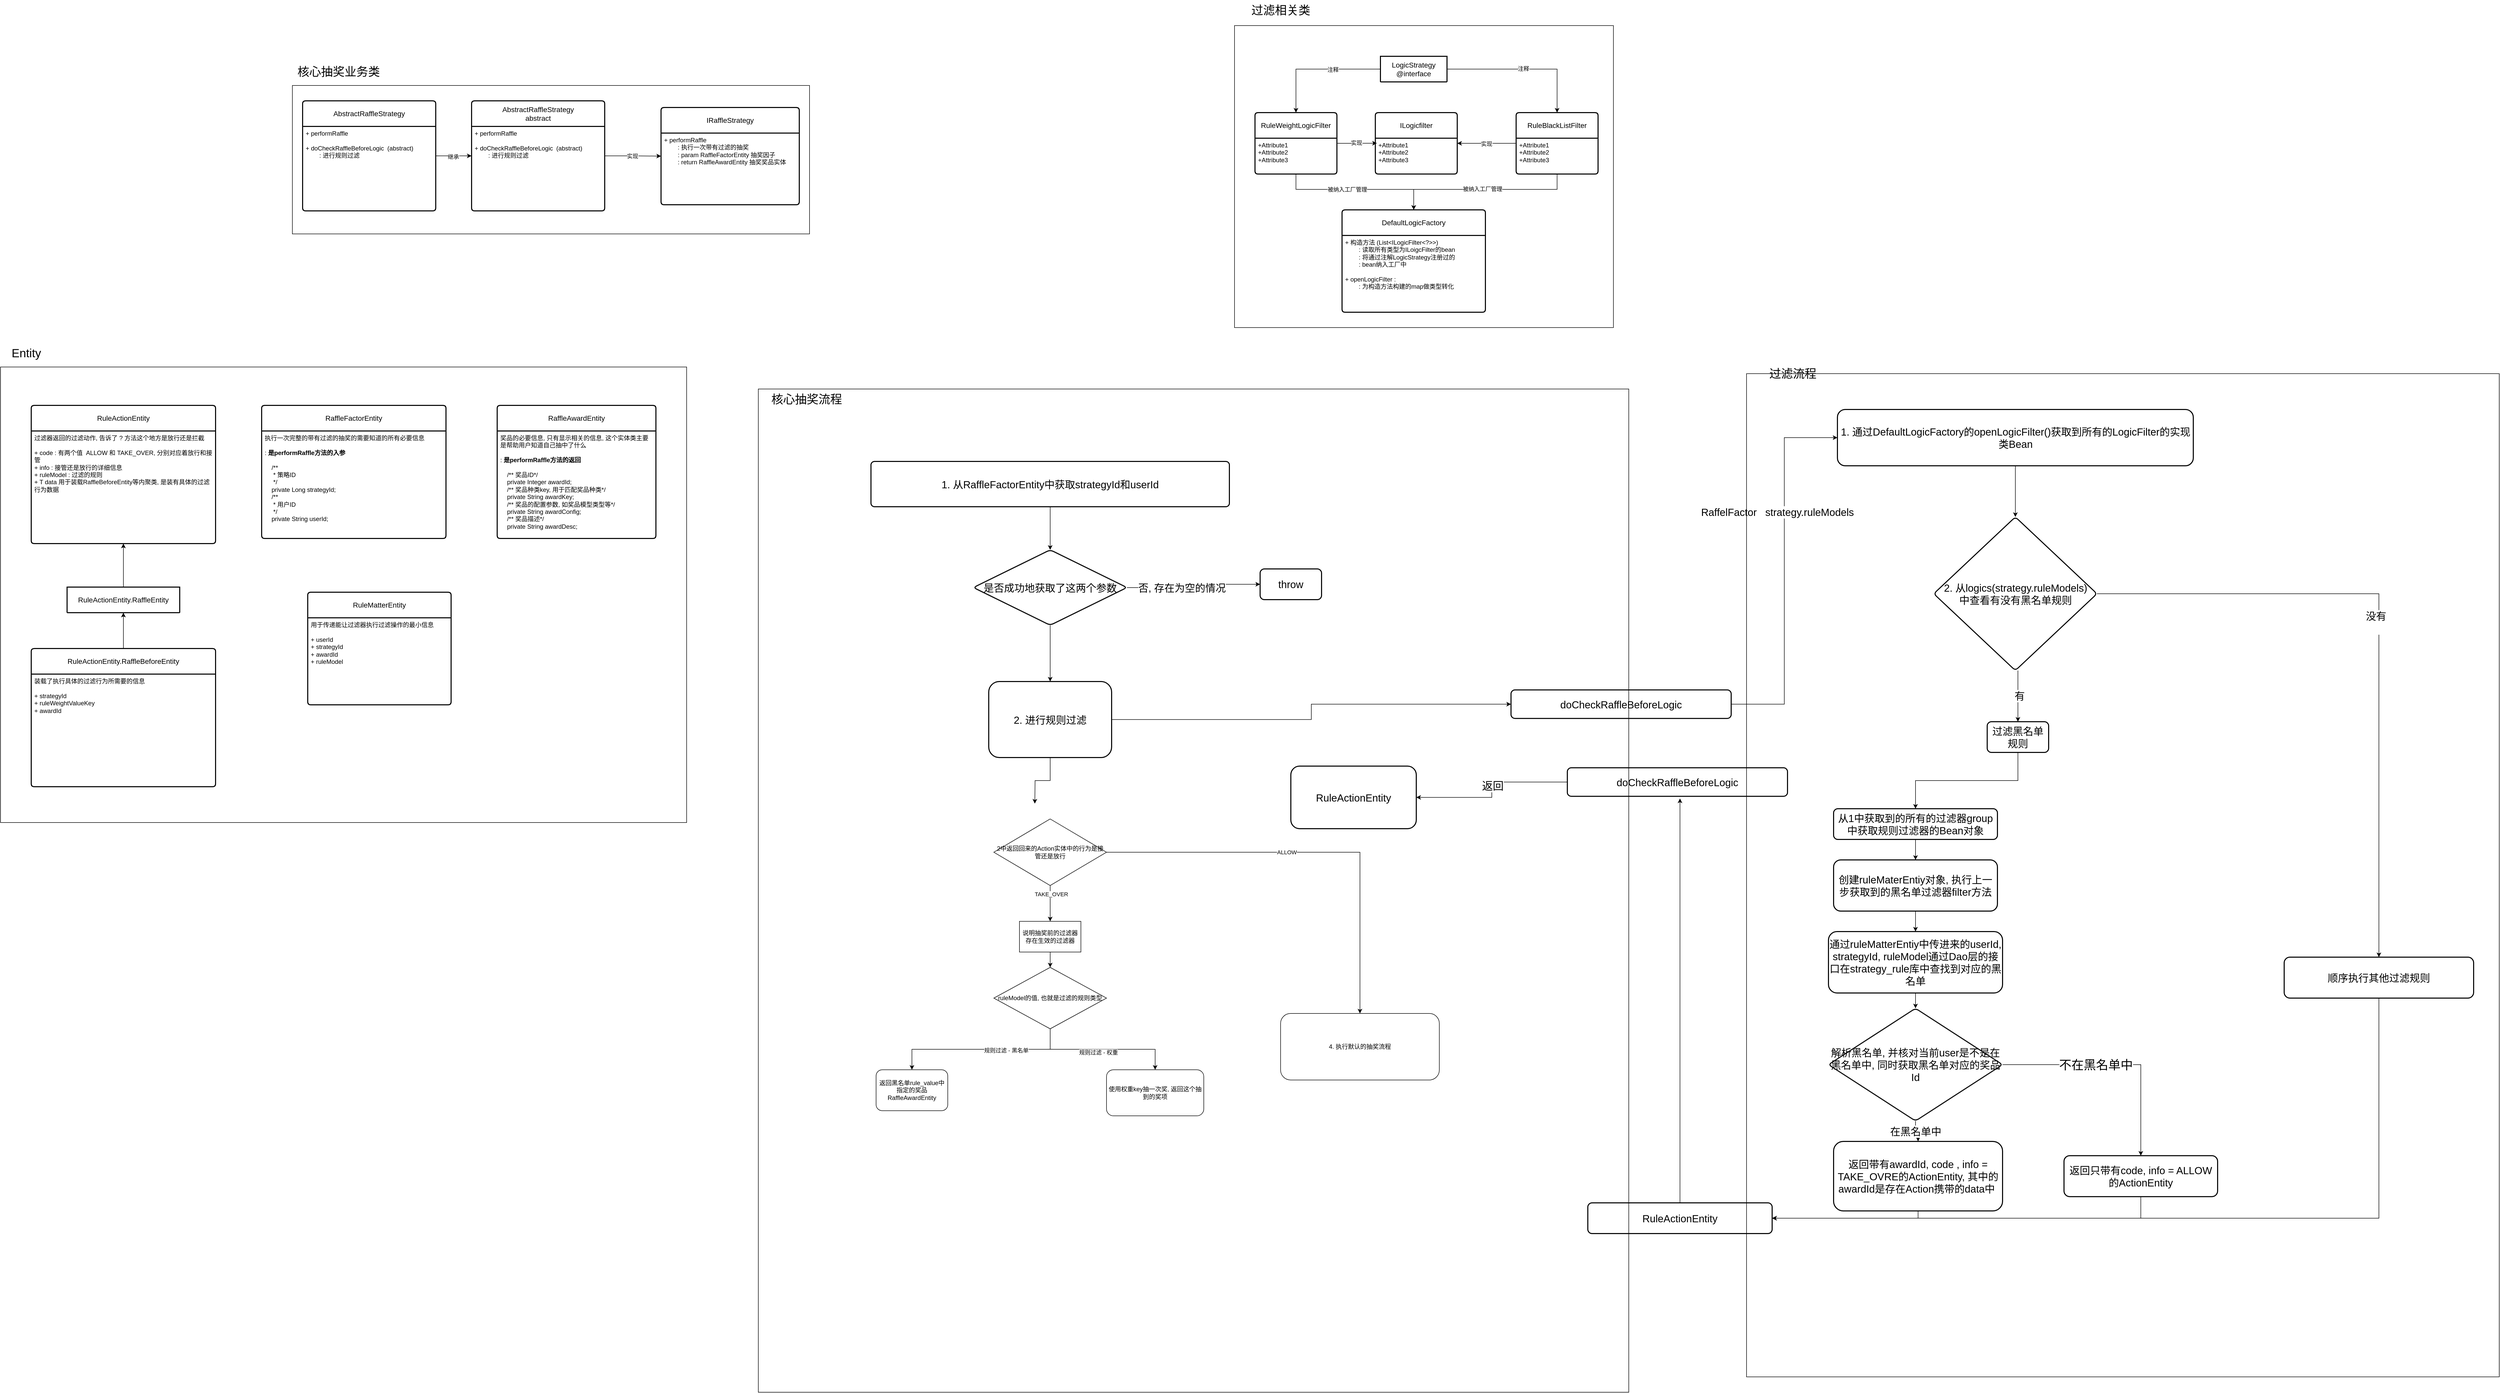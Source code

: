 <mxfile version="26.0.16">
  <diagram id="C5RBs43oDa-KdzZeNtuy" name="Page-1">
    <mxGraphModel dx="2389" dy="2078" grid="1" gridSize="10" guides="1" tooltips="1" connect="1" arrows="1" fold="1" page="1" pageScale="1" pageWidth="827" pageHeight="1169" math="0" shadow="0">
      <root>
        <mxCell id="WIyWlLk6GJQsqaUBKTNV-0" />
        <mxCell id="WIyWlLk6GJQsqaUBKTNV-1" parent="WIyWlLk6GJQsqaUBKTNV-0" />
        <mxCell id="j119phLv1ULHg8OeWUtz-130" value="" style="group" parent="WIyWlLk6GJQsqaUBKTNV-1" vertex="1" connectable="0">
          <mxGeometry x="1640" y="-680" width="740" height="640" as="geometry" />
        </mxCell>
        <mxCell id="j119phLv1ULHg8OeWUtz-127" value="" style="group" parent="j119phLv1ULHg8OeWUtz-130" vertex="1" connectable="0">
          <mxGeometry x="40" y="110" width="670" height="500" as="geometry" />
        </mxCell>
        <mxCell id="j119phLv1ULHg8OeWUtz-34" value="DefaultLogicFactory" style="swimlane;childLayout=stackLayout;horizontal=1;startSize=50;horizontalStack=0;rounded=1;fontSize=14;fontStyle=0;strokeWidth=2;resizeParent=0;resizeLast=1;shadow=0;dashed=0;align=center;arcSize=4;whiteSpace=wrap;html=1;" parent="j119phLv1ULHg8OeWUtz-127" vertex="1">
          <mxGeometry x="170" y="300" width="280" height="200" as="geometry">
            <mxRectangle x="360" y="160" width="170" height="50" as="alternateBounds" />
          </mxGeometry>
        </mxCell>
        <mxCell id="j119phLv1ULHg8OeWUtz-35" value="+ 构造方法 (List&amp;lt;ILogicFilter&amp;lt;?&amp;gt;&amp;gt;)&lt;div&gt;&lt;span style=&quot;white-space: pre;&quot;&gt;&#x9;&lt;/span&gt;: 读取所有类型为ILoigcFilter的bean&lt;br&gt;&lt;/div&gt;&lt;div&gt;&lt;span style=&quot;white-space: pre;&quot;&gt;&#x9;&lt;/span&gt;: 将通过注解LogicStrategy注册过的&lt;br&gt;&lt;span style=&quot;white-space: pre;&quot;&gt;&#x9;&lt;/span&gt;: bean纳入工厂中&lt;br&gt;&lt;/div&gt;&lt;div&gt;&lt;br&gt;&lt;/div&gt;&lt;div&gt;+ openLogicFilter :&amp;nbsp;&lt;/div&gt;&lt;div&gt;&lt;span style=&quot;white-space: pre;&quot;&gt;&#x9;&lt;/span&gt;: 为构造方法构建的map做类型转化&lt;br&gt;&lt;/div&gt;" style="align=left;strokeColor=none;fillColor=none;spacingLeft=4;spacingRight=4;fontSize=12;verticalAlign=top;resizable=0;rotatable=0;part=1;html=1;whiteSpace=wrap;" parent="j119phLv1ULHg8OeWUtz-34" vertex="1">
          <mxGeometry y="50" width="280" height="150" as="geometry" />
        </mxCell>
        <mxCell id="j119phLv1ULHg8OeWUtz-57" style="edgeStyle=orthogonalEdgeStyle;rounded=0;orthogonalLoop=1;jettySize=auto;html=1;" parent="j119phLv1ULHg8OeWUtz-127" source="j119phLv1ULHg8OeWUtz-40" target="j119phLv1ULHg8OeWUtz-54" edge="1">
          <mxGeometry relative="1" as="geometry" />
        </mxCell>
        <mxCell id="j119phLv1ULHg8OeWUtz-60" value="注释" style="edgeLabel;html=1;align=center;verticalAlign=middle;resizable=0;points=[];" parent="j119phLv1ULHg8OeWUtz-57" vertex="1" connectable="0">
          <mxGeometry x="-0.255" y="1" relative="1" as="geometry">
            <mxPoint as="offset" />
          </mxGeometry>
        </mxCell>
        <mxCell id="j119phLv1ULHg8OeWUtz-58" style="edgeStyle=orthogonalEdgeStyle;rounded=0;orthogonalLoop=1;jettySize=auto;html=1;entryX=0.5;entryY=0;entryDx=0;entryDy=0;" parent="j119phLv1ULHg8OeWUtz-127" source="j119phLv1ULHg8OeWUtz-40" target="j119phLv1ULHg8OeWUtz-50" edge="1">
          <mxGeometry relative="1" as="geometry" />
        </mxCell>
        <mxCell id="j119phLv1ULHg8OeWUtz-59" value="注释" style="edgeLabel;html=1;align=center;verticalAlign=middle;resizable=0;points=[];" parent="j119phLv1ULHg8OeWUtz-58" vertex="1" connectable="0">
          <mxGeometry x="-0.009" y="1" relative="1" as="geometry">
            <mxPoint as="offset" />
          </mxGeometry>
        </mxCell>
        <mxCell id="j119phLv1ULHg8OeWUtz-40" value="LogicStrategy&lt;div&gt;@interface&lt;/div&gt;" style="swimlane;childLayout=stackLayout;horizontal=1;startSize=50;horizontalStack=0;rounded=1;fontSize=14;fontStyle=0;strokeWidth=2;resizeParent=0;resizeLast=1;shadow=0;dashed=0;align=center;arcSize=0;whiteSpace=wrap;html=1;" parent="j119phLv1ULHg8OeWUtz-127" vertex="1" collapsed="1">
          <mxGeometry x="245" width="130" height="50" as="geometry">
            <mxRectangle x="10" y="130" width="290" height="190" as="alternateBounds" />
          </mxGeometry>
        </mxCell>
        <mxCell id="j119phLv1ULHg8OeWUtz-41" value="+ DefaultLogicFactory.LogicModel logicModel()&lt;div&gt;&lt;span style=&quot;white-space: pre;&quot;&gt;&#x9;&lt;/span&gt;: 标记这是什么种类的过滤器&lt;/div&gt;&lt;div&gt;&lt;br&gt;&lt;/div&gt;&lt;div&gt;这个注解是用于注册实现了ILogicFilter接口的过滤器类&lt;/div&gt;" style="align=left;strokeColor=none;fillColor=none;spacingLeft=4;spacingRight=4;fontSize=12;verticalAlign=top;resizable=0;rotatable=0;part=1;html=1;whiteSpace=wrap;" parent="j119phLv1ULHg8OeWUtz-40" vertex="1">
          <mxGeometry y="50" width="290" height="140" as="geometry" />
        </mxCell>
        <mxCell id="j119phLv1ULHg8OeWUtz-73" style="edgeStyle=orthogonalEdgeStyle;rounded=0;orthogonalLoop=1;jettySize=auto;html=1;entryX=1;entryY=0.5;entryDx=0;entryDy=0;" parent="j119phLv1ULHg8OeWUtz-127" source="j119phLv1ULHg8OeWUtz-50" target="j119phLv1ULHg8OeWUtz-65" edge="1">
          <mxGeometry relative="1" as="geometry" />
        </mxCell>
        <mxCell id="j119phLv1ULHg8OeWUtz-74" value="实现" style="edgeLabel;html=1;align=center;verticalAlign=middle;resizable=0;points=[];" parent="j119phLv1ULHg8OeWUtz-73" vertex="1" connectable="0">
          <mxGeometry x="0.02" y="1" relative="1" as="geometry">
            <mxPoint as="offset" />
          </mxGeometry>
        </mxCell>
        <mxCell id="j119phLv1ULHg8OeWUtz-50" value="RuleBlackListFilter" style="swimlane;childLayout=stackLayout;horizontal=1;startSize=50;horizontalStack=0;rounded=1;fontSize=14;fontStyle=0;strokeWidth=2;resizeParent=0;resizeLast=1;shadow=0;dashed=0;align=center;arcSize=4;whiteSpace=wrap;html=1;" parent="j119phLv1ULHg8OeWUtz-127" vertex="1">
          <mxGeometry x="510" y="110" width="160" height="120" as="geometry">
            <mxRectangle x="620" y="-10" width="160" height="50" as="alternateBounds" />
          </mxGeometry>
        </mxCell>
        <mxCell id="j119phLv1ULHg8OeWUtz-51" value="+Attribute1&#xa;+Attribute2&#xa;+Attribute3" style="align=left;strokeColor=none;fillColor=none;spacingLeft=4;spacingRight=4;fontSize=12;verticalAlign=top;resizable=0;rotatable=0;part=1;html=1;whiteSpace=wrap;" parent="j119phLv1ULHg8OeWUtz-50" vertex="1">
          <mxGeometry y="50" width="160" height="70" as="geometry" />
        </mxCell>
        <mxCell id="j119phLv1ULHg8OeWUtz-53" style="edgeStyle=orthogonalEdgeStyle;rounded=0;orthogonalLoop=1;jettySize=auto;html=1;entryX=0.5;entryY=0;entryDx=0;entryDy=0;" parent="j119phLv1ULHg8OeWUtz-127" source="j119phLv1ULHg8OeWUtz-51" target="j119phLv1ULHg8OeWUtz-34" edge="1">
          <mxGeometry relative="1" as="geometry">
            <Array as="points">
              <mxPoint x="590" y="260" />
              <mxPoint x="310" y="260" />
            </Array>
          </mxGeometry>
        </mxCell>
        <mxCell id="j119phLv1ULHg8OeWUtz-62" value="被纳入工厂管理" style="edgeLabel;html=1;align=center;verticalAlign=middle;resizable=0;points=[];" parent="j119phLv1ULHg8OeWUtz-53" vertex="1" connectable="0">
          <mxGeometry x="0.006" y="-1" relative="1" as="geometry">
            <mxPoint as="offset" />
          </mxGeometry>
        </mxCell>
        <mxCell id="j119phLv1ULHg8OeWUtz-54" value="RuleWeightLogic&lt;span style=&quot;background-color: transparent; color: light-dark(rgb(0, 0, 0), rgb(255, 255, 255));&quot;&gt;Filter&lt;/span&gt;" style="swimlane;childLayout=stackLayout;horizontal=1;startSize=50;horizontalStack=0;rounded=1;fontSize=14;fontStyle=0;strokeWidth=2;resizeParent=0;resizeLast=1;shadow=0;dashed=0;align=center;arcSize=4;whiteSpace=wrap;html=1;" parent="j119phLv1ULHg8OeWUtz-127" vertex="1">
          <mxGeometry y="110" width="160" height="120" as="geometry">
            <mxRectangle x="620" y="-10" width="160" height="50" as="alternateBounds" />
          </mxGeometry>
        </mxCell>
        <mxCell id="j119phLv1ULHg8OeWUtz-55" value="+Attribute1&#xa;+Attribute2&#xa;+Attribute3" style="align=left;strokeColor=none;fillColor=none;spacingLeft=4;spacingRight=4;fontSize=12;verticalAlign=top;resizable=0;rotatable=0;part=1;html=1;whiteSpace=wrap;" parent="j119phLv1ULHg8OeWUtz-54" vertex="1">
          <mxGeometry y="50" width="160" height="70" as="geometry" />
        </mxCell>
        <mxCell id="j119phLv1ULHg8OeWUtz-56" style="edgeStyle=orthogonalEdgeStyle;rounded=0;orthogonalLoop=1;jettySize=auto;html=1;entryX=0.5;entryY=0;entryDx=0;entryDy=0;" parent="j119phLv1ULHg8OeWUtz-127" source="j119phLv1ULHg8OeWUtz-55" target="j119phLv1ULHg8OeWUtz-34" edge="1">
          <mxGeometry relative="1" as="geometry">
            <Array as="points">
              <mxPoint x="80" y="260" />
              <mxPoint x="310" y="260" />
            </Array>
          </mxGeometry>
        </mxCell>
        <mxCell id="j119phLv1ULHg8OeWUtz-61" value="被纳入工厂管理" style="edgeLabel;html=1;align=center;verticalAlign=middle;resizable=0;points=[];" parent="j119phLv1ULHg8OeWUtz-56" vertex="1" connectable="0">
          <mxGeometry x="-0.137" relative="1" as="geometry">
            <mxPoint as="offset" />
          </mxGeometry>
        </mxCell>
        <mxCell id="j119phLv1ULHg8OeWUtz-65" value="ILogicfilter" style="swimlane;childLayout=stackLayout;horizontal=1;startSize=50;horizontalStack=0;rounded=1;fontSize=14;fontStyle=0;strokeWidth=2;resizeParent=0;resizeLast=1;shadow=0;dashed=0;align=center;arcSize=4;whiteSpace=wrap;html=1;" parent="j119phLv1ULHg8OeWUtz-127" vertex="1">
          <mxGeometry x="235" y="110" width="160" height="120" as="geometry" />
        </mxCell>
        <mxCell id="j119phLv1ULHg8OeWUtz-66" value="+Attribute1&#xa;+Attribute2&#xa;+Attribute3" style="align=left;strokeColor=none;fillColor=none;spacingLeft=4;spacingRight=4;fontSize=12;verticalAlign=top;resizable=0;rotatable=0;part=1;html=1;whiteSpace=wrap;" parent="j119phLv1ULHg8OeWUtz-65" vertex="1">
          <mxGeometry y="50" width="160" height="70" as="geometry" />
        </mxCell>
        <mxCell id="j119phLv1ULHg8OeWUtz-71" style="edgeStyle=orthogonalEdgeStyle;rounded=0;orthogonalLoop=1;jettySize=auto;html=1;entryX=0.019;entryY=0.14;entryDx=0;entryDy=0;entryPerimeter=0;" parent="j119phLv1ULHg8OeWUtz-127" source="j119phLv1ULHg8OeWUtz-54" target="j119phLv1ULHg8OeWUtz-66" edge="1">
          <mxGeometry relative="1" as="geometry" />
        </mxCell>
        <mxCell id="j119phLv1ULHg8OeWUtz-72" value="实现" style="edgeLabel;html=1;align=center;verticalAlign=middle;resizable=0;points=[];" parent="j119phLv1ULHg8OeWUtz-71" vertex="1" connectable="0">
          <mxGeometry x="-0.037" y="1" relative="1" as="geometry">
            <mxPoint as="offset" />
          </mxGeometry>
        </mxCell>
        <mxCell id="j119phLv1ULHg8OeWUtz-128" value="" style="whiteSpace=wrap;html=1;fillColor=none;" parent="j119phLv1ULHg8OeWUtz-130" vertex="1">
          <mxGeometry y="50" width="740" height="590" as="geometry" />
        </mxCell>
        <mxCell id="j119phLv1ULHg8OeWUtz-129" value="&lt;font style=&quot;font-size: 23px;&quot;&gt;过滤相关类&lt;/font&gt;" style="text;html=1;align=center;verticalAlign=middle;resizable=0;points=[];autosize=1;strokeColor=none;fillColor=none;" parent="j119phLv1ULHg8OeWUtz-130" vertex="1">
          <mxGeometry x="20" width="140" height="40" as="geometry" />
        </mxCell>
        <mxCell id="j119phLv1ULHg8OeWUtz-133" value="" style="group" parent="WIyWlLk6GJQsqaUBKTNV-1" vertex="1" connectable="0">
          <mxGeometry x="-200" y="-560" width="1010" height="337" as="geometry" />
        </mxCell>
        <mxCell id="j119phLv1ULHg8OeWUtz-126" value="" style="group" parent="j119phLv1ULHg8OeWUtz-133" vertex="1" connectable="0">
          <mxGeometry x="20" y="77" width="970" height="215" as="geometry" />
        </mxCell>
        <mxCell id="j119phLv1ULHg8OeWUtz-63" value="IRaffleStrategy" style="swimlane;childLayout=stackLayout;horizontal=1;startSize=50;horizontalStack=0;rounded=1;fontSize=14;fontStyle=0;strokeWidth=2;resizeParent=0;resizeLast=1;shadow=0;dashed=0;align=center;arcSize=4;whiteSpace=wrap;html=1;" parent="j119phLv1ULHg8OeWUtz-126" vertex="1">
          <mxGeometry x="700" y="13" width="270" height="190" as="geometry" />
        </mxCell>
        <mxCell id="j119phLv1ULHg8OeWUtz-64" value="+ performRaffle&lt;div&gt;&lt;span style=&quot;white-space: pre;&quot;&gt;&#x9;&lt;/span&gt;: 执行一次带有过滤的抽奖&lt;br&gt;&lt;div&gt;&lt;span style=&quot;white-space: pre;&quot;&gt;&#x9;&lt;/span&gt;: param RaffleFactorEntity 抽奖因子&lt;/div&gt;&lt;div&gt;&lt;span style=&quot;white-space: pre;&quot;&gt;&#x9;&lt;/span&gt;: return RaffleAwardEntity 抽奖奖品实体&amp;nbsp;&amp;nbsp;&lt;/div&gt;&lt;/div&gt;" style="align=left;strokeColor=none;fillColor=none;spacingLeft=4;spacingRight=4;fontSize=12;verticalAlign=top;resizable=0;rotatable=0;part=1;html=1;whiteSpace=wrap;" parent="j119phLv1ULHg8OeWUtz-63" vertex="1">
          <mxGeometry y="50" width="270" height="140" as="geometry" />
        </mxCell>
        <mxCell id="j119phLv1ULHg8OeWUtz-80" value="AbstractRaffleStrategy&lt;div&gt;abstract&lt;/div&gt;" style="swimlane;childLayout=stackLayout;horizontal=1;startSize=50;horizontalStack=0;rounded=1;fontSize=14;fontStyle=0;strokeWidth=2;resizeParent=0;resizeLast=1;shadow=0;dashed=0;align=center;arcSize=4;whiteSpace=wrap;html=1;" parent="j119phLv1ULHg8OeWUtz-126" vertex="1">
          <mxGeometry x="330" width="260" height="215" as="geometry" />
        </mxCell>
        <mxCell id="j119phLv1ULHg8OeWUtz-81" value="+ performRaffle&lt;div&gt;&lt;br&gt;&lt;/div&gt;&lt;div&gt;+ doCheckRaffleBeforeLogic&amp;nbsp; (abstract)&lt;/div&gt;&lt;div&gt;&lt;span style=&quot;white-space: pre;&quot;&gt;&#x9;&lt;/span&gt;: 进行规则过滤&lt;br&gt;&lt;/div&gt;" style="align=left;strokeColor=none;fillColor=none;spacingLeft=4;spacingRight=4;fontSize=12;verticalAlign=top;resizable=0;rotatable=0;part=1;html=1;whiteSpace=wrap;" parent="j119phLv1ULHg8OeWUtz-80" vertex="1">
          <mxGeometry y="50" width="260" height="165" as="geometry" />
        </mxCell>
        <mxCell id="j119phLv1ULHg8OeWUtz-85" style="edgeStyle=orthogonalEdgeStyle;rounded=0;orthogonalLoop=1;jettySize=auto;html=1;" parent="j119phLv1ULHg8OeWUtz-126" source="j119phLv1ULHg8OeWUtz-80" target="j119phLv1ULHg8OeWUtz-63" edge="1">
          <mxGeometry relative="1" as="geometry" />
        </mxCell>
        <mxCell id="j119phLv1ULHg8OeWUtz-88" value="实现" style="edgeLabel;html=1;align=center;verticalAlign=middle;resizable=0;points=[];" parent="j119phLv1ULHg8OeWUtz-85" vertex="1" connectable="0">
          <mxGeometry x="-0.029" relative="1" as="geometry">
            <mxPoint as="offset" />
          </mxGeometry>
        </mxCell>
        <mxCell id="j119phLv1ULHg8OeWUtz-93" style="edgeStyle=orthogonalEdgeStyle;rounded=0;orthogonalLoop=1;jettySize=auto;html=1;" parent="j119phLv1ULHg8OeWUtz-126" source="j119phLv1ULHg8OeWUtz-89" target="j119phLv1ULHg8OeWUtz-80" edge="1">
          <mxGeometry relative="1" as="geometry" />
        </mxCell>
        <mxCell id="j119phLv1ULHg8OeWUtz-94" value="继承" style="edgeLabel;html=1;align=center;verticalAlign=middle;resizable=0;points=[];" parent="j119phLv1ULHg8OeWUtz-93" vertex="1" connectable="0">
          <mxGeometry x="-0.033" y="-1" relative="1" as="geometry">
            <mxPoint as="offset" />
          </mxGeometry>
        </mxCell>
        <mxCell id="j119phLv1ULHg8OeWUtz-89" value="AbstractRaffleStrategy" style="swimlane;childLayout=stackLayout;horizontal=1;startSize=50;horizontalStack=0;rounded=1;fontSize=14;fontStyle=0;strokeWidth=2;resizeParent=0;resizeLast=1;shadow=0;dashed=0;align=center;arcSize=4;whiteSpace=wrap;html=1;" parent="j119phLv1ULHg8OeWUtz-126" vertex="1">
          <mxGeometry width="260" height="215" as="geometry" />
        </mxCell>
        <mxCell id="j119phLv1ULHg8OeWUtz-90" value="+ performRaffle&lt;div&gt;&lt;br&gt;&lt;/div&gt;&lt;div&gt;+ doCheckRaffleBeforeLogic&amp;nbsp; (abstract)&lt;/div&gt;&lt;div&gt;&lt;span style=&quot;white-space: pre;&quot;&gt;&#x9;&lt;/span&gt;: 进行规则过滤&lt;/div&gt;" style="align=left;strokeColor=none;fillColor=none;spacingLeft=4;spacingRight=4;fontSize=12;verticalAlign=top;resizable=0;rotatable=0;part=1;html=1;whiteSpace=wrap;" parent="j119phLv1ULHg8OeWUtz-89" vertex="1">
          <mxGeometry y="50" width="260" height="165" as="geometry" />
        </mxCell>
        <mxCell id="j119phLv1ULHg8OeWUtz-131" value="" style="whiteSpace=wrap;html=1;fillColor=none;" parent="j119phLv1ULHg8OeWUtz-133" vertex="1">
          <mxGeometry y="47" width="1010" height="290" as="geometry" />
        </mxCell>
        <mxCell id="j119phLv1ULHg8OeWUtz-132" value="&lt;font style=&quot;font-size: 23px;&quot;&gt;核心抽奖业务类&lt;/font&gt;" style="text;html=1;align=center;verticalAlign=middle;resizable=0;points=[];autosize=1;strokeColor=none;fillColor=none;" parent="j119phLv1ULHg8OeWUtz-133" vertex="1">
          <mxGeometry width="180" height="40" as="geometry" />
        </mxCell>
        <mxCell id="j119phLv1ULHg8OeWUtz-136" value="" style="group" parent="WIyWlLk6GJQsqaUBKTNV-1" vertex="1" connectable="0">
          <mxGeometry x="-770" y="-10" width="1340" height="937" as="geometry" />
        </mxCell>
        <mxCell id="j119phLv1ULHg8OeWUtz-103" value="RaffleAwardEntity" style="swimlane;childLayout=stackLayout;horizontal=1;startSize=50;horizontalStack=0;rounded=1;fontSize=14;fontStyle=0;strokeWidth=2;resizeParent=0;resizeLast=1;shadow=0;dashed=0;align=center;arcSize=4;whiteSpace=wrap;html=1;" parent="j119phLv1ULHg8OeWUtz-136" vertex="1">
          <mxGeometry x="970" y="122" width="310" height="260" as="geometry" />
        </mxCell>
        <mxCell id="j119phLv1ULHg8OeWUtz-104" value="奖品的必要信息, 只有显示相关的信息, 这个实体类主要是帮助用户知道自己抽中了什么&lt;div&gt;&lt;br&gt;&lt;/div&gt;&lt;div&gt;: &lt;b&gt;是performRaffle方法的返回&lt;/b&gt;&lt;/div&gt;&lt;div&gt;&lt;b&gt;&lt;br&gt;&lt;/b&gt;&lt;/div&gt;&lt;div&gt;&lt;div style=&quot;&quot;&gt;&lt;b&gt;&amp;nbsp; &amp;nbsp;&lt;/b&gt; /** 奖品ID*/&lt;/div&gt;&lt;div style=&quot;&quot;&gt;&amp;nbsp; &amp;nbsp; private Integer awardId;&lt;/div&gt;&lt;div style=&quot;&quot;&gt;&amp;nbsp; &amp;nbsp; /** 奖品种类key, 用于匹配奖品种类*/&lt;/div&gt;&lt;div style=&quot;&quot;&gt;&amp;nbsp; &amp;nbsp; private String awardKey;&lt;/div&gt;&lt;div style=&quot;&quot;&gt;&amp;nbsp; &amp;nbsp; /** 奖品的配置参数, 如奖品模型类型等*/&lt;/div&gt;&lt;div style=&quot;&quot;&gt;&amp;nbsp; &amp;nbsp; private String awardConfig;&lt;/div&gt;&lt;div style=&quot;&quot;&gt;&amp;nbsp; &amp;nbsp; /** 奖品描述*/&lt;/div&gt;&lt;div style=&quot;&quot;&gt;&amp;nbsp; &amp;nbsp; private String awardDesc;&lt;/div&gt;&lt;div style=&quot;font-weight: bold;&quot;&gt;&lt;br&gt;&lt;/div&gt;&lt;/div&gt;&lt;div&gt;&lt;span style=&quot;color: rgba(0, 0, 0, 0); font-family: monospace; font-size: 0px; text-wrap-mode: nowrap;&quot;&gt;%3CmxGraphModel%3E%3Croot%3E%3CmxCell%20id%3D%220%22%2F%3E%3CmxCell%20id%3D%221%22%20parent%3D%220%22%2F%3E%3CmxCell%20id%3D%222%22%20value%3D%22Entity%22%20style%3D%22swimlane%3BchildLayout%3DstackLayout%3Bhorizontal%3D1%3BstartSize%3D50%3BhorizontalStack%3D0%3Brounded%3D1%3BfontSize%3D14%3BfontStyle%3D0%3BstrokeWidth%3D2%3BresizeParent%3D0%3BresizeLast%3D1%3Bshadow%3D0%3Bdashed%3D0%3Balign%3Dcenter%3BarcSize%3D4%3BwhiteSpace%3Dwrap%3Bhtml%3D1%3B%22%20vertex%3D%221%22%20parent%3D%221%22%3E%3CmxGeometry%20x%3D%22160%22%20y%3D%2280%22%20width%3D%22160%22%20height%3D%22120%22%20as%3D%22geometry%22%2F%3E%3C%2FmxCell%3E%3CmxCell%20id%3D%223%22%20value%3D%22%2B%22%20style%3D%22align%3Dleft%3BstrokeColor%3Dnone%3BfillColor%3Dnone%3BspacingLeft%3D4%3BspacingRight%3D4%3BfontSize%3D12%3BverticalAlign%3Dtop%3Bresizable%3D0%3Brotatable%3D0%3Bpart%3D1%3Bhtml%3D1%3BwhiteSpace%3Dwrap%3B%22%20vertex%3D%221%22%20parent%3D%222%22%3E%3CmxGeometry%20y%3D%2250%22%20width%3D%22160%22%20height%3D%2270%22%20as%3D%22geometry%22%2F%3E%3C%2FmxCell%3E%3C%2Froot%3E%3C%2FmxGraphModel%3E&lt;/span&gt;&lt;b&gt;&lt;/b&gt;&lt;/div&gt;" style="align=left;strokeColor=none;fillColor=none;spacingLeft=4;spacingRight=4;fontSize=12;verticalAlign=top;resizable=0;rotatable=0;part=1;html=1;whiteSpace=wrap;" parent="j119phLv1ULHg8OeWUtz-103" vertex="1">
          <mxGeometry y="50" width="310" height="210" as="geometry" />
        </mxCell>
        <mxCell id="j119phLv1ULHg8OeWUtz-105" value="RaffleFactorEntity" style="swimlane;childLayout=stackLayout;horizontal=1;startSize=50;horizontalStack=0;rounded=1;fontSize=14;fontStyle=0;strokeWidth=2;resizeParent=0;resizeLast=1;shadow=0;dashed=0;align=center;arcSize=4;whiteSpace=wrap;html=1;" parent="j119phLv1ULHg8OeWUtz-136" vertex="1">
          <mxGeometry x="510" y="122" width="360" height="260" as="geometry" />
        </mxCell>
        <mxCell id="j119phLv1ULHg8OeWUtz-106" value="执行一次完整的带有过滤的抽奖的需要知道的所有必要信息&lt;div&gt;&lt;br&gt;&lt;/div&gt;&lt;div&gt;: &lt;b&gt;是performRaffle方法的入参&lt;/b&gt;&lt;br&gt;&lt;div&gt;&lt;br&gt;&lt;/div&gt;&lt;div&gt;&lt;div&gt;&amp;nbsp; &amp;nbsp; /**&lt;/div&gt;&lt;div&gt;&amp;nbsp; &amp;nbsp; &amp;nbsp;* 策略ID&lt;/div&gt;&lt;div&gt;&amp;nbsp; &amp;nbsp; &amp;nbsp;*/&lt;/div&gt;&lt;div&gt;&amp;nbsp; &amp;nbsp; private Long strategyId;&lt;/div&gt;&lt;div&gt;&amp;nbsp; &amp;nbsp; /**&lt;/div&gt;&lt;div&gt;&amp;nbsp; &amp;nbsp; &amp;nbsp;* 用户ID&lt;/div&gt;&lt;div&gt;&amp;nbsp; &amp;nbsp; &amp;nbsp;*/&lt;/div&gt;&lt;div&gt;&amp;nbsp; &amp;nbsp; private String userId;&lt;/div&gt;&lt;/div&gt;&lt;div&gt;&lt;br&gt;&lt;/div&gt;&lt;/div&gt;" style="align=left;strokeColor=none;fillColor=none;spacingLeft=4;spacingRight=4;fontSize=12;verticalAlign=top;resizable=0;rotatable=0;part=1;html=1;whiteSpace=wrap;" parent="j119phLv1ULHg8OeWUtz-105" vertex="1">
          <mxGeometry y="50" width="360" height="210" as="geometry" />
        </mxCell>
        <mxCell id="j119phLv1ULHg8OeWUtz-107" value="RuleActionEntity" style="swimlane;childLayout=stackLayout;horizontal=1;startSize=50;horizontalStack=0;rounded=1;fontSize=14;fontStyle=0;strokeWidth=2;resizeParent=0;resizeLast=1;shadow=0;dashed=0;align=center;arcSize=4;whiteSpace=wrap;html=1;" parent="j119phLv1ULHg8OeWUtz-136" vertex="1">
          <mxGeometry x="60" y="122" width="360" height="270" as="geometry" />
        </mxCell>
        <mxCell id="j119phLv1ULHg8OeWUtz-108" value="过滤器返回的过滤动作, 告诉了 ? 方法这个地方是放行还是拦截&lt;br&gt;&lt;br&gt;+ code : 有两个值&amp;nbsp; ALLOW 和 TAKE_OVER, 分别对应着放行和接管&lt;div&gt;+ info : 接管还是放行的详细信息&lt;/div&gt;&lt;div&gt;+ ruleModel : 过滤的规则&lt;/div&gt;&lt;div&gt;+ T data 用于装载RaffleBeforeEntity等内聚类, 是装有具体的过滤行为数据&lt;/div&gt;" style="align=left;strokeColor=none;fillColor=none;spacingLeft=4;spacingRight=4;fontSize=12;verticalAlign=top;resizable=0;rotatable=0;part=1;html=1;whiteSpace=wrap;" parent="j119phLv1ULHg8OeWUtz-107" vertex="1">
          <mxGeometry y="50" width="360" height="220" as="geometry" />
        </mxCell>
        <mxCell id="j119phLv1ULHg8OeWUtz-117" style="edgeStyle=orthogonalEdgeStyle;rounded=0;orthogonalLoop=1;jettySize=auto;html=1;" parent="j119phLv1ULHg8OeWUtz-136" source="j119phLv1ULHg8OeWUtz-111" target="j119phLv1ULHg8OeWUtz-108" edge="1">
          <mxGeometry relative="1" as="geometry">
            <mxPoint x="240.0" y="397" as="targetPoint" />
          </mxGeometry>
        </mxCell>
        <mxCell id="j119phLv1ULHg8OeWUtz-111" value="RuleActionEntity.RaffleEntity" style="swimlane;childLayout=stackLayout;horizontal=1;startSize=50;horizontalStack=0;rounded=1;fontSize=14;fontStyle=0;strokeWidth=2;resizeParent=0;resizeLast=1;shadow=0;dashed=0;align=center;arcSize=4;whiteSpace=wrap;html=1;" parent="j119phLv1ULHg8OeWUtz-136" vertex="1" collapsed="1">
          <mxGeometry x="130" y="477" width="220" height="50" as="geometry">
            <mxRectangle x="-580" y="345" width="360" height="270" as="alternateBounds" />
          </mxGeometry>
        </mxCell>
        <mxCell id="j119phLv1ULHg8OeWUtz-112" value="RuleActionEntity的内聚类, 用于规范类型, 是RaffleBeforeEntity等类的父类" style="align=left;strokeColor=none;fillColor=none;spacingLeft=4;spacingRight=4;fontSize=12;verticalAlign=top;resizable=0;rotatable=0;part=1;html=1;whiteSpace=wrap;" parent="j119phLv1ULHg8OeWUtz-111" vertex="1">
          <mxGeometry y="50" width="360" height="220" as="geometry" />
        </mxCell>
        <mxCell id="j119phLv1ULHg8OeWUtz-116" style="edgeStyle=orthogonalEdgeStyle;rounded=0;orthogonalLoop=1;jettySize=auto;html=1;entryX=0.5;entryY=1;entryDx=0;entryDy=0;" parent="j119phLv1ULHg8OeWUtz-136" source="j119phLv1ULHg8OeWUtz-114" target="j119phLv1ULHg8OeWUtz-112" edge="1">
          <mxGeometry relative="1" as="geometry" />
        </mxCell>
        <mxCell id="j119phLv1ULHg8OeWUtz-114" value="RuleActionEntity.RaffleBeforeEntity" style="swimlane;childLayout=stackLayout;horizontal=1;startSize=50;horizontalStack=0;rounded=1;fontSize=14;fontStyle=0;strokeWidth=2;resizeParent=0;resizeLast=1;shadow=0;dashed=0;align=center;arcSize=4;whiteSpace=wrap;html=1;" parent="j119phLv1ULHg8OeWUtz-136" vertex="1">
          <mxGeometry x="60" y="597" width="360" height="270" as="geometry" />
        </mxCell>
        <mxCell id="j119phLv1ULHg8OeWUtz-115" value="&lt;div&gt;装载了执行具体的过滤行为所需要的信息&lt;/div&gt;&lt;div&gt;&lt;br&gt;&lt;/div&gt;+ strategyId&lt;div&gt;+ ruleWeightValueKey&lt;/div&gt;&lt;div&gt;+ awardId&lt;/div&gt;" style="align=left;strokeColor=none;fillColor=none;spacingLeft=4;spacingRight=4;fontSize=12;verticalAlign=top;resizable=0;rotatable=0;part=1;html=1;whiteSpace=wrap;" parent="j119phLv1ULHg8OeWUtz-114" vertex="1">
          <mxGeometry y="50" width="360" height="220" as="geometry" />
        </mxCell>
        <mxCell id="j119phLv1ULHg8OeWUtz-119" value="RuleMatterEntity" style="swimlane;childLayout=stackLayout;horizontal=1;startSize=50;horizontalStack=0;rounded=1;fontSize=14;fontStyle=0;strokeWidth=2;resizeParent=0;resizeLast=1;shadow=0;dashed=0;align=center;arcSize=4;whiteSpace=wrap;html=1;" parent="j119phLv1ULHg8OeWUtz-136" vertex="1">
          <mxGeometry x="600" y="487" width="280" height="220" as="geometry" />
        </mxCell>
        <mxCell id="j119phLv1ULHg8OeWUtz-120" value="用于传递能让过滤器执行过滤操作的最小信息&lt;div&gt;&lt;br&gt;&lt;/div&gt;&lt;div&gt;+ userId&lt;/div&gt;&lt;div&gt;+ strategyId&lt;/div&gt;&lt;div&gt;+ awardId&lt;/div&gt;&lt;div&gt;+ ruleModel&lt;/div&gt;" style="align=left;strokeColor=none;fillColor=none;spacingLeft=4;spacingRight=4;fontSize=12;verticalAlign=top;resizable=0;rotatable=0;part=1;html=1;whiteSpace=wrap;" parent="j119phLv1ULHg8OeWUtz-119" vertex="1">
          <mxGeometry y="50" width="280" height="170" as="geometry" />
        </mxCell>
        <mxCell id="j119phLv1ULHg8OeWUtz-134" value="" style="whiteSpace=wrap;html=1;fillColor=none;" parent="j119phLv1ULHg8OeWUtz-136" vertex="1">
          <mxGeometry y="47" width="1340" height="890" as="geometry" />
        </mxCell>
        <mxCell id="j119phLv1ULHg8OeWUtz-135" value="&lt;font style=&quot;font-size: 23px;&quot;&gt;Entity&lt;/font&gt;" style="text;html=1;align=center;verticalAlign=middle;resizable=0;points=[];autosize=1;strokeColor=none;fillColor=none;" parent="j119phLv1ULHg8OeWUtz-136" vertex="1">
          <mxGeometry x="10" width="80" height="40" as="geometry" />
        </mxCell>
        <mxCell id="j119phLv1ULHg8OeWUtz-151" value="doCheckRaffleBeforeLogic" style="whiteSpace=wrap;html=1;fontSize=20;fillColor=none;rounded=1;arcSize=14;strokeWidth=2;" parent="WIyWlLk6GJQsqaUBKTNV-1" vertex="1">
          <mxGeometry x="2180" y="667.88" width="430" height="55.75" as="geometry" />
        </mxCell>
        <mxCell id="Tl3Gn0LKC5Q56_kR9PIj-24" value="" style="group" parent="WIyWlLk6GJQsqaUBKTNV-1" vertex="1" connectable="0">
          <mxGeometry x="710" y="80" width="1790" height="1960" as="geometry" />
        </mxCell>
        <mxCell id="j119phLv1ULHg8OeWUtz-125" value="" style="group;labelBorderColor=none;strokeColor=default;container=0;" parent="Tl3Gn0LKC5Q56_kR9PIj-24" vertex="1" connectable="0">
          <mxGeometry width="1700" height="1960" as="geometry" />
        </mxCell>
        <mxCell id="j119phLv1ULHg8OeWUtz-152" value="" style="edgeStyle=orthogonalEdgeStyle;rounded=0;orthogonalLoop=1;jettySize=auto;html=1;fontFamily=Helvetica;fontSize=20;fontColor=default;" parent="Tl3Gn0LKC5Q56_kR9PIj-24" source="j119phLv1ULHg8OeWUtz-143" target="j119phLv1ULHg8OeWUtz-151" edge="1">
          <mxGeometry relative="1" as="geometry" />
        </mxCell>
        <mxCell id="j119phLv1ULHg8OeWUtz-98" value="核心抽奖流程" style="text;html=1;align=center;verticalAlign=middle;resizable=0;points=[];autosize=1;strokeColor=none;fillColor=none;fontSize=23;labelBorderColor=none;" parent="Tl3Gn0LKC5Q56_kR9PIj-24" vertex="1">
          <mxGeometry x="13.905" width="160" height="40" as="geometry" />
        </mxCell>
        <mxCell id="j119phLv1ULHg8OeWUtz-139" value="1. 从RaffleFactorEntity中获取strategyId和userId" style="rounded=1;whiteSpace=wrap;html=1;absoluteArcSize=1;arcSize=14;strokeWidth=2;fontSize=20;fillColor=none;" parent="Tl3Gn0LKC5Q56_kR9PIj-24" vertex="1">
          <mxGeometry x="220" y="141.5" width="700" height="88.5" as="geometry" />
        </mxCell>
        <mxCell id="j119phLv1ULHg8OeWUtz-141" value="是否成功地获取了这两个参数" style="rhombus;whiteSpace=wrap;html=1;fontSize=20;fillColor=none;rounded=1;arcSize=14;strokeWidth=2;" parent="Tl3Gn0LKC5Q56_kR9PIj-24" vertex="1">
          <mxGeometry x="420" y="314.25" width="300" height="147.25" as="geometry" />
        </mxCell>
        <mxCell id="j119phLv1ULHg8OeWUtz-142" value="" style="edgeStyle=orthogonalEdgeStyle;rounded=0;orthogonalLoop=1;jettySize=auto;html=1;fontFamily=Helvetica;fontSize=20;fontColor=default;" parent="Tl3Gn0LKC5Q56_kR9PIj-24" source="j119phLv1ULHg8OeWUtz-139" target="j119phLv1ULHg8OeWUtz-141" edge="1">
          <mxGeometry relative="1" as="geometry" />
        </mxCell>
        <mxCell id="j119phLv1ULHg8OeWUtz-143" value="2. 进行规则过滤" style="whiteSpace=wrap;html=1;fontSize=20;fillColor=none;rounded=1;arcSize=14;strokeWidth=2;" parent="Tl3Gn0LKC5Q56_kR9PIj-24" vertex="1">
          <mxGeometry x="450" y="571.5" width="240" height="148.5" as="geometry" />
        </mxCell>
        <mxCell id="j119phLv1ULHg8OeWUtz-144" value="" style="edgeStyle=orthogonalEdgeStyle;rounded=0;orthogonalLoop=1;jettySize=auto;html=1;fontFamily=Helvetica;fontSize=20;fontColor=default;" parent="Tl3Gn0LKC5Q56_kR9PIj-24" source="j119phLv1ULHg8OeWUtz-141" target="j119phLv1ULHg8OeWUtz-143" edge="1">
          <mxGeometry relative="1" as="geometry" />
        </mxCell>
        <mxCell id="j119phLv1ULHg8OeWUtz-145" value="throw" style="whiteSpace=wrap;html=1;fontSize=20;fillColor=none;rounded=1;arcSize=14;strokeWidth=2;" parent="Tl3Gn0LKC5Q56_kR9PIj-24" vertex="1">
          <mxGeometry x="980" y="351.495" width="120" height="60" as="geometry" />
        </mxCell>
        <mxCell id="j119phLv1ULHg8OeWUtz-146" value="" style="edgeStyle=orthogonalEdgeStyle;rounded=0;orthogonalLoop=1;jettySize=auto;html=1;fontFamily=Helvetica;fontSize=20;fontColor=default;" parent="Tl3Gn0LKC5Q56_kR9PIj-24" source="j119phLv1ULHg8OeWUtz-141" target="j119phLv1ULHg8OeWUtz-145" edge="1">
          <mxGeometry relative="1" as="geometry" />
        </mxCell>
        <mxCell id="j119phLv1ULHg8OeWUtz-147" value="否, 存在为空的情况" style="edgeLabel;html=1;align=center;verticalAlign=middle;resizable=0;points=[];rounded=1;strokeColor=default;strokeWidth=2;arcSize=14;fontFamily=Helvetica;fontSize=20;fontColor=default;fillColor=none;" parent="j119phLv1ULHg8OeWUtz-146" vertex="1" connectable="0">
          <mxGeometry x="-0.196" relative="1" as="geometry">
            <mxPoint as="offset" />
          </mxGeometry>
        </mxCell>
        <mxCell id="Tl3Gn0LKC5Q56_kR9PIj-62" value="RuleActionEntity" style="whiteSpace=wrap;html=1;fontSize=20;fillColor=none;rounded=1;arcSize=14;strokeWidth=2;" parent="Tl3Gn0LKC5Q56_kR9PIj-24" vertex="1">
          <mxGeometry x="1040" y="736.81" width="245" height="122.13" as="geometry" />
        </mxCell>
        <mxCell id="Tl3Gn0LKC5Q56_kR9PIj-67" value="2中返回回来的Action实体中的行为是接管还是放行" style="rhombus;whiteSpace=wrap;html=1;fillColor=none;" parent="Tl3Gn0LKC5Q56_kR9PIj-24" vertex="1">
          <mxGeometry x="460" y="840" width="220" height="130" as="geometry" />
        </mxCell>
        <mxCell id="Tl3Gn0LKC5Q56_kR9PIj-72" value="4. 执行默认的抽奖流程" style="rounded=1;whiteSpace=wrap;html=1;fillColor=none;" parent="Tl3Gn0LKC5Q56_kR9PIj-24" vertex="1">
          <mxGeometry x="1020" y="1220" width="310" height="130" as="geometry" />
        </mxCell>
        <mxCell id="Tl3Gn0LKC5Q56_kR9PIj-73" value="" style="edgeStyle=orthogonalEdgeStyle;rounded=0;orthogonalLoop=1;jettySize=auto;html=1;" parent="Tl3Gn0LKC5Q56_kR9PIj-24" source="Tl3Gn0LKC5Q56_kR9PIj-67" target="Tl3Gn0LKC5Q56_kR9PIj-72" edge="1">
          <mxGeometry relative="1" as="geometry" />
        </mxCell>
        <mxCell id="Tl3Gn0LKC5Q56_kR9PIj-74" value="ALLOW" style="edgeLabel;html=1;align=center;verticalAlign=middle;resizable=0;points=[];" parent="Tl3Gn0LKC5Q56_kR9PIj-73" vertex="1" connectable="0">
          <mxGeometry x="-0.131" relative="1" as="geometry">
            <mxPoint as="offset" />
          </mxGeometry>
        </mxCell>
        <mxCell id="Tl3Gn0LKC5Q56_kR9PIj-75" value="说明抽奖前的过滤器存在生效的过滤器" style="whiteSpace=wrap;html=1;fillColor=none;" parent="Tl3Gn0LKC5Q56_kR9PIj-24" vertex="1">
          <mxGeometry x="510" y="1040" width="120" height="60" as="geometry" />
        </mxCell>
        <mxCell id="Tl3Gn0LKC5Q56_kR9PIj-76" value="" style="edgeStyle=orthogonalEdgeStyle;rounded=0;orthogonalLoop=1;jettySize=auto;html=1;" parent="Tl3Gn0LKC5Q56_kR9PIj-24" source="Tl3Gn0LKC5Q56_kR9PIj-67" target="Tl3Gn0LKC5Q56_kR9PIj-75" edge="1">
          <mxGeometry relative="1" as="geometry" />
        </mxCell>
        <mxCell id="Tl3Gn0LKC5Q56_kR9PIj-77" value="TAKE_OVER" style="edgeLabel;html=1;align=center;verticalAlign=middle;resizable=0;points=[];" parent="Tl3Gn0LKC5Q56_kR9PIj-76" vertex="1" connectable="0">
          <mxGeometry x="-0.512" y="2" relative="1" as="geometry">
            <mxPoint as="offset" />
          </mxGeometry>
        </mxCell>
        <mxCell id="Tl3Gn0LKC5Q56_kR9PIj-78" value="ruleModel的值, 也就是过滤的规则类型" style="rhombus;whiteSpace=wrap;html=1;fillColor=none;" parent="Tl3Gn0LKC5Q56_kR9PIj-24" vertex="1">
          <mxGeometry x="460" y="1130" width="220" height="120" as="geometry" />
        </mxCell>
        <mxCell id="Tl3Gn0LKC5Q56_kR9PIj-79" value="" style="edgeStyle=orthogonalEdgeStyle;rounded=0;orthogonalLoop=1;jettySize=auto;html=1;" parent="Tl3Gn0LKC5Q56_kR9PIj-24" source="Tl3Gn0LKC5Q56_kR9PIj-75" target="Tl3Gn0LKC5Q56_kR9PIj-78" edge="1">
          <mxGeometry relative="1" as="geometry" />
        </mxCell>
        <mxCell id="Tl3Gn0LKC5Q56_kR9PIj-83" value="返回黑名单rule_value中指定的奖品RaffleAwardEntity" style="rounded=1;whiteSpace=wrap;html=1;fillColor=none;" parent="Tl3Gn0LKC5Q56_kR9PIj-24" vertex="1">
          <mxGeometry x="230" y="1330" width="140" height="80" as="geometry" />
        </mxCell>
        <mxCell id="Tl3Gn0LKC5Q56_kR9PIj-84" value="" style="edgeStyle=orthogonalEdgeStyle;rounded=0;orthogonalLoop=1;jettySize=auto;html=1;exitX=0.5;exitY=1;exitDx=0;exitDy=0;" parent="Tl3Gn0LKC5Q56_kR9PIj-24" source="Tl3Gn0LKC5Q56_kR9PIj-78" target="Tl3Gn0LKC5Q56_kR9PIj-83" edge="1">
          <mxGeometry relative="1" as="geometry" />
        </mxCell>
        <mxCell id="Tl3Gn0LKC5Q56_kR9PIj-85" value="规则过滤 - 黑名单" style="edgeLabel;html=1;align=center;verticalAlign=middle;resizable=0;points=[];" parent="Tl3Gn0LKC5Q56_kR9PIj-84" vertex="1" connectable="0">
          <mxGeometry x="-0.278" y="2" relative="1" as="geometry">
            <mxPoint as="offset" />
          </mxGeometry>
        </mxCell>
        <mxCell id="Tl3Gn0LKC5Q56_kR9PIj-86" style="edgeStyle=orthogonalEdgeStyle;rounded=0;orthogonalLoop=1;jettySize=auto;html=1;exitX=0.5;exitY=1;exitDx=0;exitDy=0;" parent="Tl3Gn0LKC5Q56_kR9PIj-24" source="Tl3Gn0LKC5Q56_kR9PIj-78" target="Tl3Gn0LKC5Q56_kR9PIj-78" edge="1">
          <mxGeometry relative="1" as="geometry" />
        </mxCell>
        <mxCell id="Tl3Gn0LKC5Q56_kR9PIj-87" value="使用权重key抽一次奖, 返回这个抽到的奖项" style="rounded=1;whiteSpace=wrap;html=1;fillColor=none;" parent="Tl3Gn0LKC5Q56_kR9PIj-24" vertex="1">
          <mxGeometry x="680" y="1330" width="190" height="90" as="geometry" />
        </mxCell>
        <mxCell id="Tl3Gn0LKC5Q56_kR9PIj-88" value="" style="edgeStyle=orthogonalEdgeStyle;rounded=0;orthogonalLoop=1;jettySize=auto;html=1;" parent="Tl3Gn0LKC5Q56_kR9PIj-24" source="Tl3Gn0LKC5Q56_kR9PIj-78" target="Tl3Gn0LKC5Q56_kR9PIj-87" edge="1">
          <mxGeometry relative="1" as="geometry" />
        </mxCell>
        <mxCell id="Tl3Gn0LKC5Q56_kR9PIj-89" value="规则过滤 - 权重" style="edgeLabel;html=1;align=center;verticalAlign=middle;resizable=0;points=[];" parent="Tl3Gn0LKC5Q56_kR9PIj-88" vertex="1" connectable="0">
          <mxGeometry x="-0.062" y="-6" relative="1" as="geometry">
            <mxPoint as="offset" />
          </mxGeometry>
        </mxCell>
        <mxCell id="Tl3Gn0LKC5Q56_kR9PIj-60" value="" style="edgeStyle=orthogonalEdgeStyle;rounded=0;orthogonalLoop=1;jettySize=auto;html=1;" parent="WIyWlLk6GJQsqaUBKTNV-1" source="Tl3Gn0LKC5Q56_kR9PIj-25" edge="1">
          <mxGeometry relative="1" as="geometry">
            <mxPoint x="2510" y="879.995" as="targetPoint" />
          </mxGeometry>
        </mxCell>
        <mxCell id="Tl3Gn0LKC5Q56_kR9PIj-25" value="RuleActionEntity" style="whiteSpace=wrap;html=1;fontSize=20;fillColor=none;rounded=1;arcSize=14;strokeWidth=2;" parent="WIyWlLk6GJQsqaUBKTNV-1" vertex="1">
          <mxGeometry x="2330" y="1670.01" width="360" height="59.99" as="geometry" />
        </mxCell>
        <mxCell id="Tl3Gn0LKC5Q56_kR9PIj-28" style="edgeStyle=orthogonalEdgeStyle;rounded=0;orthogonalLoop=1;jettySize=auto;html=1;entryX=1;entryY=0.5;entryDx=0;entryDy=0;" parent="WIyWlLk6GJQsqaUBKTNV-1" source="Tl3Gn0LKC5Q56_kR9PIj-16" target="Tl3Gn0LKC5Q56_kR9PIj-25" edge="1">
          <mxGeometry relative="1" as="geometry">
            <Array as="points">
              <mxPoint x="2975" y="1700" />
            </Array>
          </mxGeometry>
        </mxCell>
        <mxCell id="Tl3Gn0LKC5Q56_kR9PIj-30" style="edgeStyle=orthogonalEdgeStyle;rounded=0;orthogonalLoop=1;jettySize=auto;html=1;exitX=0.5;exitY=1;exitDx=0;exitDy=0;entryX=1;entryY=0.5;entryDx=0;entryDy=0;" parent="WIyWlLk6GJQsqaUBKTNV-1" source="Tl3Gn0LKC5Q56_kR9PIj-19" target="Tl3Gn0LKC5Q56_kR9PIj-25" edge="1">
          <mxGeometry relative="1" as="geometry" />
        </mxCell>
        <mxCell id="j119phLv1ULHg8OeWUtz-154" value="" style="edgeStyle=orthogonalEdgeStyle;rounded=0;orthogonalLoop=1;jettySize=auto;html=1;fontFamily=Helvetica;fontSize=20;fontColor=default;entryX=0;entryY=0.5;entryDx=0;entryDy=0;" parent="WIyWlLk6GJQsqaUBKTNV-1" source="j119phLv1ULHg8OeWUtz-151" target="j119phLv1ULHg8OeWUtz-153" edge="1">
          <mxGeometry relative="1" as="geometry" />
        </mxCell>
        <mxCell id="j119phLv1ULHg8OeWUtz-156" value="RaffelFactor&amp;nbsp; &amp;nbsp;strategy.ruleModels" style="edgeLabel;html=1;align=center;verticalAlign=middle;resizable=0;points=[];rounded=1;strokeColor=default;strokeWidth=2;arcSize=14;fontFamily=Helvetica;fontSize=20;fontColor=default;fillColor=none;" parent="j119phLv1ULHg8OeWUtz-154" vertex="1" connectable="0">
          <mxGeometry x="-0.108" relative="1" as="geometry">
            <mxPoint x="-14" y="-155" as="offset" />
          </mxGeometry>
        </mxCell>
        <mxCell id="Tl3Gn0LKC5Q56_kR9PIj-10" value="" style="edgeStyle=orthogonalEdgeStyle;rounded=0;orthogonalLoop=1;jettySize=auto;html=1;" parent="WIyWlLk6GJQsqaUBKTNV-1" source="Tl3Gn0LKC5Q56_kR9PIj-7" target="Tl3Gn0LKC5Q56_kR9PIj-9" edge="1">
          <mxGeometry relative="1" as="geometry" />
        </mxCell>
        <mxCell id="Tl3Gn0LKC5Q56_kR9PIj-7" value="创建ruleMaterEntiy对象, 执行上一步获取到的黑名单过滤器filter方法" style="whiteSpace=wrap;html=1;fontSize=20;fillColor=none;rounded=1;arcSize=14;strokeWidth=2;" parent="WIyWlLk6GJQsqaUBKTNV-1" vertex="1">
          <mxGeometry x="2810" y="1000" width="320" height="100" as="geometry" />
        </mxCell>
        <mxCell id="Tl3Gn0LKC5Q56_kR9PIj-8" value="" style="edgeStyle=orthogonalEdgeStyle;rounded=0;orthogonalLoop=1;jettySize=auto;html=1;" parent="WIyWlLk6GJQsqaUBKTNV-1" source="Tl3Gn0LKC5Q56_kR9PIj-5" target="Tl3Gn0LKC5Q56_kR9PIj-7" edge="1">
          <mxGeometry relative="1" as="geometry" />
        </mxCell>
        <mxCell id="Tl3Gn0LKC5Q56_kR9PIj-11" value="" style="group" parent="WIyWlLk6GJQsqaUBKTNV-1" vertex="1" connectable="0">
          <mxGeometry x="2640" y="30" width="1470" height="1980" as="geometry" />
        </mxCell>
        <mxCell id="j119phLv1ULHg8OeWUtz-123" value="" style="group;labelBorderColor=default;strokeColor=default;fillColor=none;movable=1;resizable=1;rotatable=1;deletable=1;editable=1;locked=0;connectable=1;container=0;" parent="Tl3Gn0LKC5Q56_kR9PIj-11" vertex="1" connectable="0">
          <mxGeometry y="20" width="1470" height="1960" as="geometry" />
        </mxCell>
        <mxCell id="j119phLv1ULHg8OeWUtz-122" value="&lt;font style=&quot;font-size: 23px;&quot;&gt;过滤流程&lt;/font&gt;" style="text;html=1;align=center;verticalAlign=middle;resizable=0;points=[];autosize=1;strokeColor=none;fillColor=none;" parent="Tl3Gn0LKC5Q56_kR9PIj-11" vertex="1">
          <mxGeometry x="30" width="120" height="40" as="geometry" />
        </mxCell>
        <mxCell id="j119phLv1ULHg8OeWUtz-153" value="1. 通过DefaultLogicFactory的openLogicFilter()获取到所有的LogicFilter的实现类Bean" style="whiteSpace=wrap;html=1;fontSize=20;fillColor=none;rounded=1;arcSize=14;strokeWidth=2;" parent="Tl3Gn0LKC5Q56_kR9PIj-11" vertex="1">
          <mxGeometry x="177.5" y="90" width="695" height="110.01" as="geometry" />
        </mxCell>
        <mxCell id="j119phLv1ULHg8OeWUtz-164" value="&lt;span style=&quot;text-wrap-mode: nowrap;&quot;&gt;2. 从logics(strategy.ruleModels)&lt;br&gt;中查看有没有黑名单规则&lt;/span&gt;" style="rhombus;whiteSpace=wrap;html=1;fontSize=20;fillColor=none;rounded=1;arcSize=14;strokeWidth=2;" parent="Tl3Gn0LKC5Q56_kR9PIj-11" vertex="1">
          <mxGeometry x="365.63" y="300" width="318.75" height="300" as="geometry" />
        </mxCell>
        <mxCell id="j119phLv1ULHg8OeWUtz-165" value="" style="edgeStyle=orthogonalEdgeStyle;rounded=0;orthogonalLoop=1;jettySize=auto;html=1;fontFamily=Helvetica;fontSize=20;fontColor=default;" parent="Tl3Gn0LKC5Q56_kR9PIj-11" source="j119phLv1ULHg8OeWUtz-153" target="j119phLv1ULHg8OeWUtz-164" edge="1">
          <mxGeometry relative="1" as="geometry" />
        </mxCell>
        <mxCell id="j119phLv1ULHg8OeWUtz-166" value="" style="edgeLabel;html=1;align=center;verticalAlign=middle;resizable=0;points=[];rounded=1;strokeColor=default;strokeWidth=2;arcSize=14;fontFamily=Helvetica;fontSize=20;fontColor=default;fillColor=none;" parent="j119phLv1ULHg8OeWUtz-165" vertex="1" connectable="0">
          <mxGeometry x="0.106" y="1" relative="1" as="geometry">
            <mxPoint as="offset" />
          </mxGeometry>
        </mxCell>
        <mxCell id="Tl3Gn0LKC5Q56_kR9PIj-1" value="" style="edgeStyle=orthogonalEdgeStyle;rounded=0;orthogonalLoop=1;jettySize=auto;html=1;" parent="Tl3Gn0LKC5Q56_kR9PIj-11" edge="1">
          <mxGeometry relative="1" as="geometry">
            <mxPoint x="530" y="600" as="sourcePoint" />
            <mxPoint x="530" y="700" as="targetPoint" />
          </mxGeometry>
        </mxCell>
        <mxCell id="Tl3Gn0LKC5Q56_kR9PIj-2" value="&lt;font style=&quot;font-size: 20px;&quot;&gt;有&lt;/font&gt;" style="edgeLabel;html=1;align=center;verticalAlign=middle;resizable=0;points=[];" parent="Tl3Gn0LKC5Q56_kR9PIj-1" vertex="1" connectable="0">
          <mxGeometry x="-0.018" y="3" relative="1" as="geometry">
            <mxPoint as="offset" />
          </mxGeometry>
        </mxCell>
        <mxCell id="Tl3Gn0LKC5Q56_kR9PIj-0" value="过滤黑名单规则" style="whiteSpace=wrap;html=1;fontSize=20;fillColor=none;rounded=1;arcSize=14;strokeWidth=2;" parent="Tl3Gn0LKC5Q56_kR9PIj-11" vertex="1">
          <mxGeometry x="470.005" y="700" width="120" height="60" as="geometry" />
        </mxCell>
        <mxCell id="Tl3Gn0LKC5Q56_kR9PIj-5" value="从1中获取到的所有的过滤器group中获取规则过滤器的Bean对象" style="whiteSpace=wrap;html=1;fontSize=20;fillColor=none;rounded=1;arcSize=14;strokeWidth=2;" parent="Tl3Gn0LKC5Q56_kR9PIj-11" vertex="1">
          <mxGeometry x="170" y="870" width="320.01" height="60" as="geometry" />
        </mxCell>
        <mxCell id="Tl3Gn0LKC5Q56_kR9PIj-6" value="" style="edgeStyle=orthogonalEdgeStyle;rounded=0;orthogonalLoop=1;jettySize=auto;html=1;" parent="Tl3Gn0LKC5Q56_kR9PIj-11" source="Tl3Gn0LKC5Q56_kR9PIj-0" target="Tl3Gn0LKC5Q56_kR9PIj-5" edge="1">
          <mxGeometry relative="1" as="geometry" />
        </mxCell>
        <mxCell id="Tl3Gn0LKC5Q56_kR9PIj-9" value="通过ruleMatterEntiy中传进来的userId, strategyId, ruleModel通过Dao层的接口在strategy_rule库中查找到对应的黑名单" style="whiteSpace=wrap;html=1;fontSize=20;fillColor=none;rounded=1;arcSize=14;strokeWidth=2;" parent="Tl3Gn0LKC5Q56_kR9PIj-11" vertex="1">
          <mxGeometry x="160" y="1110" width="340" height="120" as="geometry" />
        </mxCell>
        <mxCell id="Tl3Gn0LKC5Q56_kR9PIj-16" value="返回带有awardId, code , info = TAKE_OVRE的ActionEntity, 其中的awardId是存在Action携带的data中&amp;nbsp;" style="whiteSpace=wrap;html=1;fontSize=20;fillColor=none;rounded=1;arcSize=14;strokeWidth=2;aspect=fixed;" parent="Tl3Gn0LKC5Q56_kR9PIj-11" vertex="1">
          <mxGeometry x="170" y="1520" width="330" height="135.71" as="geometry" />
        </mxCell>
        <mxCell id="Tl3Gn0LKC5Q56_kR9PIj-19" value="返回只带有code, info = ALLOW的ActionEntity" style="whiteSpace=wrap;html=1;fontSize=20;fillColor=none;rounded=1;arcSize=14;strokeWidth=2;" parent="Tl3Gn0LKC5Q56_kR9PIj-11" vertex="1">
          <mxGeometry x="620" y="1547.85" width="300" height="80" as="geometry" />
        </mxCell>
        <mxCell id="Tl3Gn0LKC5Q56_kR9PIj-48" value="顺序执行其他过滤规则" style="whiteSpace=wrap;html=1;fontSize=20;fillColor=none;rounded=1;arcSize=14;strokeWidth=2;" parent="Tl3Gn0LKC5Q56_kR9PIj-11" vertex="1">
          <mxGeometry x="1050" y="1160" width="370" height="80" as="geometry" />
        </mxCell>
        <mxCell id="Tl3Gn0LKC5Q56_kR9PIj-49" value="" style="edgeStyle=orthogonalEdgeStyle;rounded=0;orthogonalLoop=1;jettySize=auto;html=1;" parent="Tl3Gn0LKC5Q56_kR9PIj-11" source="j119phLv1ULHg8OeWUtz-164" target="Tl3Gn0LKC5Q56_kR9PIj-48" edge="1">
          <mxGeometry relative="1" as="geometry" />
        </mxCell>
        <mxCell id="Tl3Gn0LKC5Q56_kR9PIj-52" value="&lt;font style=&quot;font-size: 20px;&quot;&gt;没有&lt;/font&gt;&lt;div&gt;&lt;font style=&quot;font-size: 20px;&quot;&gt;&lt;br&gt;&lt;/font&gt;&lt;/div&gt;" style="edgeLabel;html=1;align=center;verticalAlign=middle;resizable=0;points=[];" parent="Tl3Gn0LKC5Q56_kR9PIj-49" vertex="1" connectable="0">
          <mxGeometry x="-0.039" y="-6" relative="1" as="geometry">
            <mxPoint as="offset" />
          </mxGeometry>
        </mxCell>
        <mxCell id="Tl3Gn0LKC5Q56_kR9PIj-61" value="doCheckRaffleBeforeLogic" style="whiteSpace=wrap;html=1;fontSize=20;fillColor=none;rounded=1;arcSize=14;strokeWidth=2;" parent="Tl3Gn0LKC5Q56_kR9PIj-11" vertex="1">
          <mxGeometry x="-350" y="790" width="430" height="55.75" as="geometry" />
        </mxCell>
        <mxCell id="Tl3Gn0LKC5Q56_kR9PIj-17" value="" style="edgeStyle=orthogonalEdgeStyle;rounded=0;orthogonalLoop=1;jettySize=auto;html=1;" parent="WIyWlLk6GJQsqaUBKTNV-1" source="Tl3Gn0LKC5Q56_kR9PIj-12" target="Tl3Gn0LKC5Q56_kR9PIj-16" edge="1">
          <mxGeometry relative="1" as="geometry" />
        </mxCell>
        <mxCell id="Tl3Gn0LKC5Q56_kR9PIj-18" value="&lt;font style=&quot;font-size: 20px;&quot;&gt;在黑名单中&lt;/font&gt;" style="edgeLabel;html=1;align=center;verticalAlign=middle;resizable=0;points=[];" parent="Tl3Gn0LKC5Q56_kR9PIj-17" vertex="1" connectable="0">
          <mxGeometry x="-0.115" relative="1" as="geometry">
            <mxPoint as="offset" />
          </mxGeometry>
        </mxCell>
        <mxCell id="Tl3Gn0LKC5Q56_kR9PIj-20" value="" style="edgeStyle=orthogonalEdgeStyle;rounded=0;orthogonalLoop=1;jettySize=auto;html=1;" parent="WIyWlLk6GJQsqaUBKTNV-1" source="Tl3Gn0LKC5Q56_kR9PIj-12" target="Tl3Gn0LKC5Q56_kR9PIj-19" edge="1">
          <mxGeometry relative="1" as="geometry" />
        </mxCell>
        <mxCell id="Tl3Gn0LKC5Q56_kR9PIj-21" value="&lt;font style=&quot;font-size: 24px;&quot;&gt;不在黑名单中&lt;/font&gt;" style="edgeLabel;html=1;align=center;verticalAlign=middle;resizable=0;points=[];" parent="Tl3Gn0LKC5Q56_kR9PIj-20" vertex="1" connectable="0">
          <mxGeometry x="-0.185" y="-1" relative="1" as="geometry">
            <mxPoint x="-1" as="offset" />
          </mxGeometry>
        </mxCell>
        <mxCell id="Tl3Gn0LKC5Q56_kR9PIj-12" value="解析黑名单, 并核对当前user是不是在黑名单中, 同时获取黑名单对应的奖品Id" style="rhombus;whiteSpace=wrap;html=1;fontSize=20;fillColor=none;rounded=1;arcSize=14;strokeWidth=2;" parent="WIyWlLk6GJQsqaUBKTNV-1" vertex="1">
          <mxGeometry x="2800" y="1290" width="340" height="220" as="geometry" />
        </mxCell>
        <mxCell id="Tl3Gn0LKC5Q56_kR9PIj-13" value="" style="edgeStyle=orthogonalEdgeStyle;rounded=0;orthogonalLoop=1;jettySize=auto;html=1;" parent="WIyWlLk6GJQsqaUBKTNV-1" source="Tl3Gn0LKC5Q56_kR9PIj-9" target="Tl3Gn0LKC5Q56_kR9PIj-12" edge="1">
          <mxGeometry relative="1" as="geometry" />
        </mxCell>
        <mxCell id="Tl3Gn0LKC5Q56_kR9PIj-58" style="edgeStyle=orthogonalEdgeStyle;rounded=0;orthogonalLoop=1;jettySize=auto;html=1;exitX=0.5;exitY=1;exitDx=0;exitDy=0;entryX=1;entryY=0.5;entryDx=0;entryDy=0;" parent="WIyWlLk6GJQsqaUBKTNV-1" source="Tl3Gn0LKC5Q56_kR9PIj-48" target="Tl3Gn0LKC5Q56_kR9PIj-25" edge="1">
          <mxGeometry relative="1" as="geometry" />
        </mxCell>
        <mxCell id="Tl3Gn0LKC5Q56_kR9PIj-63" value="" style="edgeStyle=orthogonalEdgeStyle;rounded=0;orthogonalLoop=1;jettySize=auto;html=1;" parent="WIyWlLk6GJQsqaUBKTNV-1" source="Tl3Gn0LKC5Q56_kR9PIj-61" target="Tl3Gn0LKC5Q56_kR9PIj-62" edge="1">
          <mxGeometry relative="1" as="geometry" />
        </mxCell>
        <mxCell id="Tl3Gn0LKC5Q56_kR9PIj-64" value="&lt;font style=&quot;font-size: 21px;&quot;&gt;返回&lt;/font&gt;" style="edgeLabel;html=1;align=center;verticalAlign=middle;resizable=0;points=[];" parent="Tl3Gn0LKC5Q56_kR9PIj-63" vertex="1" connectable="0">
          <mxGeometry x="-0.048" y="1" relative="1" as="geometry">
            <mxPoint as="offset" />
          </mxGeometry>
        </mxCell>
        <mxCell id="Tl3Gn0LKC5Q56_kR9PIj-66" value="" style="edgeStyle=orthogonalEdgeStyle;rounded=0;orthogonalLoop=1;jettySize=auto;html=1;" parent="WIyWlLk6GJQsqaUBKTNV-1" source="j119phLv1ULHg8OeWUtz-143" edge="1">
          <mxGeometry relative="1" as="geometry">
            <mxPoint x="1250" y="890" as="targetPoint" />
          </mxGeometry>
        </mxCell>
      </root>
    </mxGraphModel>
  </diagram>
</mxfile>
